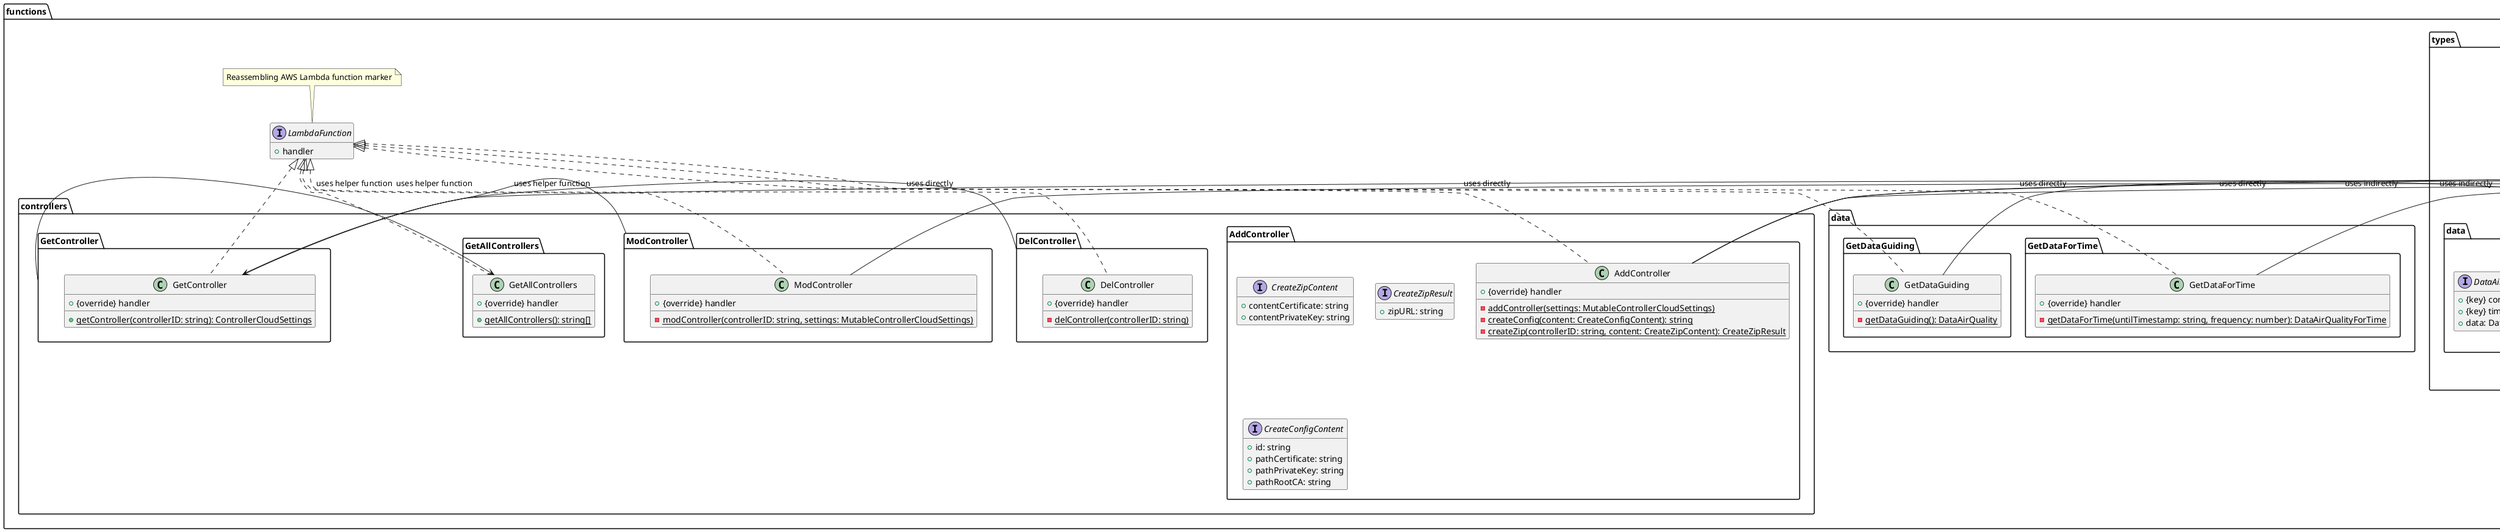 @startuml

hide empty fields
hide empty methods

package functions {

    package types {

        interface ZodSchema
        note top of ZodSchema: Reassembling a schema parsing marker

        package controller {
            ' TYPE MutableControllerCloudSettings
            interface MutableControllerCloudSettings implements functions.types.ZodSchema {
                + name: string
                + interval: number
            }
            ' TYPE ControllerCloudSettings
            interface ControllerCloudSettings implements functions.types.ZodSchema {
                + id: string
                + configURL: string
                + settings: MutableControllerCloudSettings
            }
            ' TYPE ControllerConfig
            interface ControllerConfig implements functions.types.ZodSchema {
                [mqtt]
                + username: string
                + password: string
                + path_RootCA: string
                + path_Certificate: string
                + path_PrivateKey: string
                + use_tls: boolean
                + host: string
                + port: number
            }
        }

        package data {
            ' TYPE DataAirQuality
            interface DataAirQuality implements functions.types.ZodSchema {
                + pm2_5: number
                + pm10: number
                + co2: number
                + temperature: number
                + humidity: number
            }
            ' TYPE DataAirQualityStoredEntry
            interface DataAirQualityStoredEntry implements functions.types.ZodSchema {
                + {key} controllerID: string
                + {key} timeStampISO: string
                + data: DataAirQuality
            }
            DataAirQualityStoredEntry -> DataAirQuality: stores internally
            ' TYPE DataAirQualityForController
            interface DataAirQualityForController implements functions.types.ZodSchema {
                + controllerID: string
                + data: DataAirQuality
            }
            DataAirQualityForController -> DataAirQuality: stores internally
            ' TYPE DataAirQualityForTime
            interface DataAirQualityForTime implements functions.types.ZodSchema {
                + timeStampISO: string
                + entries: DataAirQualityPerController[]
            }
            DataAirQualityForTime -> DataAirQualityForController: stores internally
        }

    }

    interface LambdaFunction {
        + handler
    }
    note top of LambdaFunction: Reassembling AWS Lambda function marker

    package controllers {

        ' FUNCTION "getAllControllers"
        package GetAllControllers {
            class GetAllControllers implements functions.LambdaFunction {
                + {override} handler

                + {static} getAllControllers(): string[]
            }
        }

        ' FUNCTION "addController"
        package AddController {
            class AddController implements functions.LambdaFunction {
                + {override} handler

                - {static} addController(settings: MutableControllerCloudSettings)
                - {static} createConfig(content: CreateConfigContent): string
                - {static} createZip(controllerID: string, content: CreateZipContent): CreateZipResult
            }
            AddController -> functions.types.controller.MutableControllerCloudSettings: uses directly
            AddController -> functions.types.controller.ControllerCloudSettings: uses indirectly
            AddController -> functions.types.controller.ControllerConfig: uses indirectly
            interface CreateZipContent {
                + contentCertificate: string
                + contentPrivateKey: string
            }
            interface CreateZipResult {
                + zipURL: string
            }
            interface CreateConfigContent {
                + id: string
                + pathCertificate: string
                + pathPrivateKey: string
                + pathRootCA: string
            }
        }

        ' FUNCTION getController
        package GetController {
            class GetController implements functions.LambdaFunction {
                + {override} handler

                + {static} getController(controllerID: string): ControllerCloudSettings
            }
            GetController -> functions.types.controller.ControllerCloudSettings: uses directly
        }
        GetController -> GetAllControllers.GetAllControllers: uses helper function

        ' FUNCTION modController
        package ModController {
            class ModController implements functions.LambdaFunction {
                + {override} handler

                - {static} modController(controllerID: string, settings: MutableControllerCloudSettings)
            }
            ModController -> functions.types.controller.MutableControllerCloudSettings: uses directly
        }
        ModController -> GetController.GetController: uses helper function

        ' FUNCTION delController
        package DelController {
            class DelController implements functions.LambdaFunction {
                + {override} handler

                - {static} delController(controllerID: string)
            }
        }
        DelController -> GetController.GetController: uses helper function

    }

    package data {

        ' FUNCTION getDataGuiding
        package GetDataGuiding {

            class GetDataGuiding implements functions.LambdaFunction {
                + {override} handler

                - {static} getDataGuiding(): DataAirQuality
            }
            GetDataGuiding -> functions.types.data.DataAirQuality: uses directly

        }

        ' FUNCTION getDataForTime
        package GetDataForTime {

            class GetDataForTime implements functions.LambdaFunction {
                + {override} handler

                - {static} getDataForTime(untilTimestamp: string, frequency: number): DataAirQualityForTime
            }
            GetDataForTime -> functions.types.data.DataAirQualityForTime: uses directly

        }

    }

}

@enduml